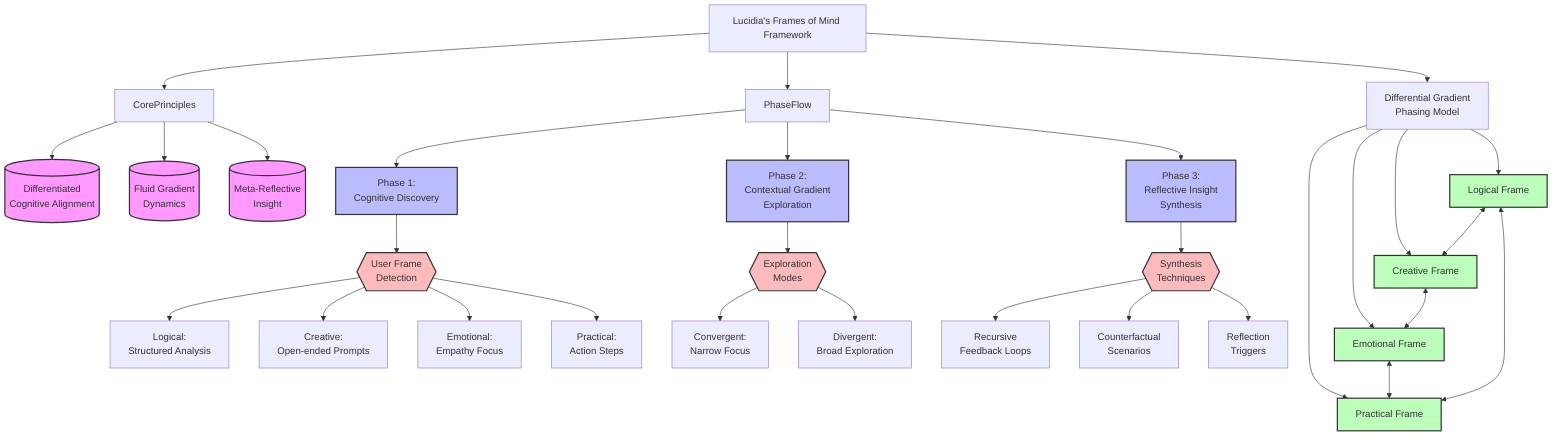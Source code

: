 graph TD
    %% Main Framework Structure
    Framework["Lucidia's Frames of Mind Framework"]
    Framework --> CorePrinciples
    Framework --> PhaseFlow
    Framework --> DiffModel["Differential Gradient<br/>Phasing Model"]

    %% Core Principles
    CorePrinciples --> Alignment[("Differentiated<br/>Cognitive Alignment")]
    CorePrinciples --> Dynamics[("Fluid Gradient<br/>Dynamics")]
    CorePrinciples --> MetaReflect[("Meta-Reflective<br/>Insight")]

    %% Phase Flow
    PhaseFlow --> Phase1["Phase 1:<br/>Cognitive Discovery"]
    PhaseFlow --> Phase2["Phase 2:<br/>Contextual Gradient<br/>Exploration"]
    PhaseFlow --> Phase3["Phase 3:<br/>Reflective Insight<br/>Synthesis"]

    %% Phase 1 Details
    Phase1 --> Discovery{{"User Frame<br/>Detection"}}
    Discovery --> Logical["Logical:<br/>Structured Analysis"]
    Discovery --> Creative["Creative:<br/>Open-ended Prompts"]
    Discovery --> Emotional["Emotional:<br/>Empathy Focus"]
    Discovery --> Practical["Practical:<br/>Action Steps"]

    %% Phase 2 Details
    Phase2 --> Modes{{"Exploration<br/>Modes"}}
    Modes --> Convergent["Convergent:<br/>Narrow Focus"]
    Modes --> Divergent["Divergent:<br/>Broad Exploration"]

    %% Phase 3 Details
    Phase3 --> Techniques{{"Synthesis<br/>Techniques"}}
    Techniques --> Feedback["Recursive<br/>Feedback Loops"]
    Techniques --> Counter["Counterfactual<br/>Scenarios"]
    Techniques --> ReflectTrig["Reflection<br/>Triggers"]

    %% Differential Model
    DiffModel --> LogFrame["Logical Frame"]
    DiffModel --> CreFrame["Creative Frame"]
    DiffModel --> EmoFrame["Emotional Frame"]
    DiffModel --> PracFrame["Practical Frame"]

    %% Dynamic Transitions
    LogFrame <--> CreFrame
    CreFrame <--> EmoFrame
    EmoFrame <--> PracFrame
    PracFrame <--> LogFrame

    %% Styling
    classDef principle fill:#f9f,stroke:#333,stroke-width:2px
    classDef phase fill:#bbf,stroke:#333,stroke-width:2px
    classDef frame fill:#bfb,stroke:#333,stroke-width:2px
    classDef decision fill:#fbb,stroke:#333,stroke-width:2px
    
    class Alignment,Dynamics,MetaReflect principle
    class Phase1,Phase2,Phase3 phase
    class LogFrame,CreFrame,EmoFrame,PracFrame frame
    class Discovery,Modes,Techniques decision